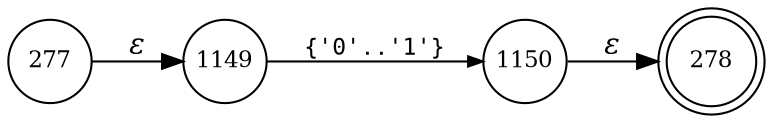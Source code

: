 digraph ATN {
rankdir=LR;
s278[fontsize=11, label="278", shape=doublecircle, fixedsize=true, width=.6];
s277[fontsize=11,label="277", shape=circle, fixedsize=true, width=.55, peripheries=1];
s1149[fontsize=11,label="1149", shape=circle, fixedsize=true, width=.55, peripheries=1];
s1150[fontsize=11,label="1150", shape=circle, fixedsize=true, width=.55, peripheries=1];
s277 -> s1149 [fontname="Times-Italic", label="&epsilon;"];
s1149 -> s1150 [fontsize=11, fontname="Courier", arrowsize=.7, label = "{'0'..'1'}", arrowhead = normal];
s1150 -> s278 [fontname="Times-Italic", label="&epsilon;"];
}